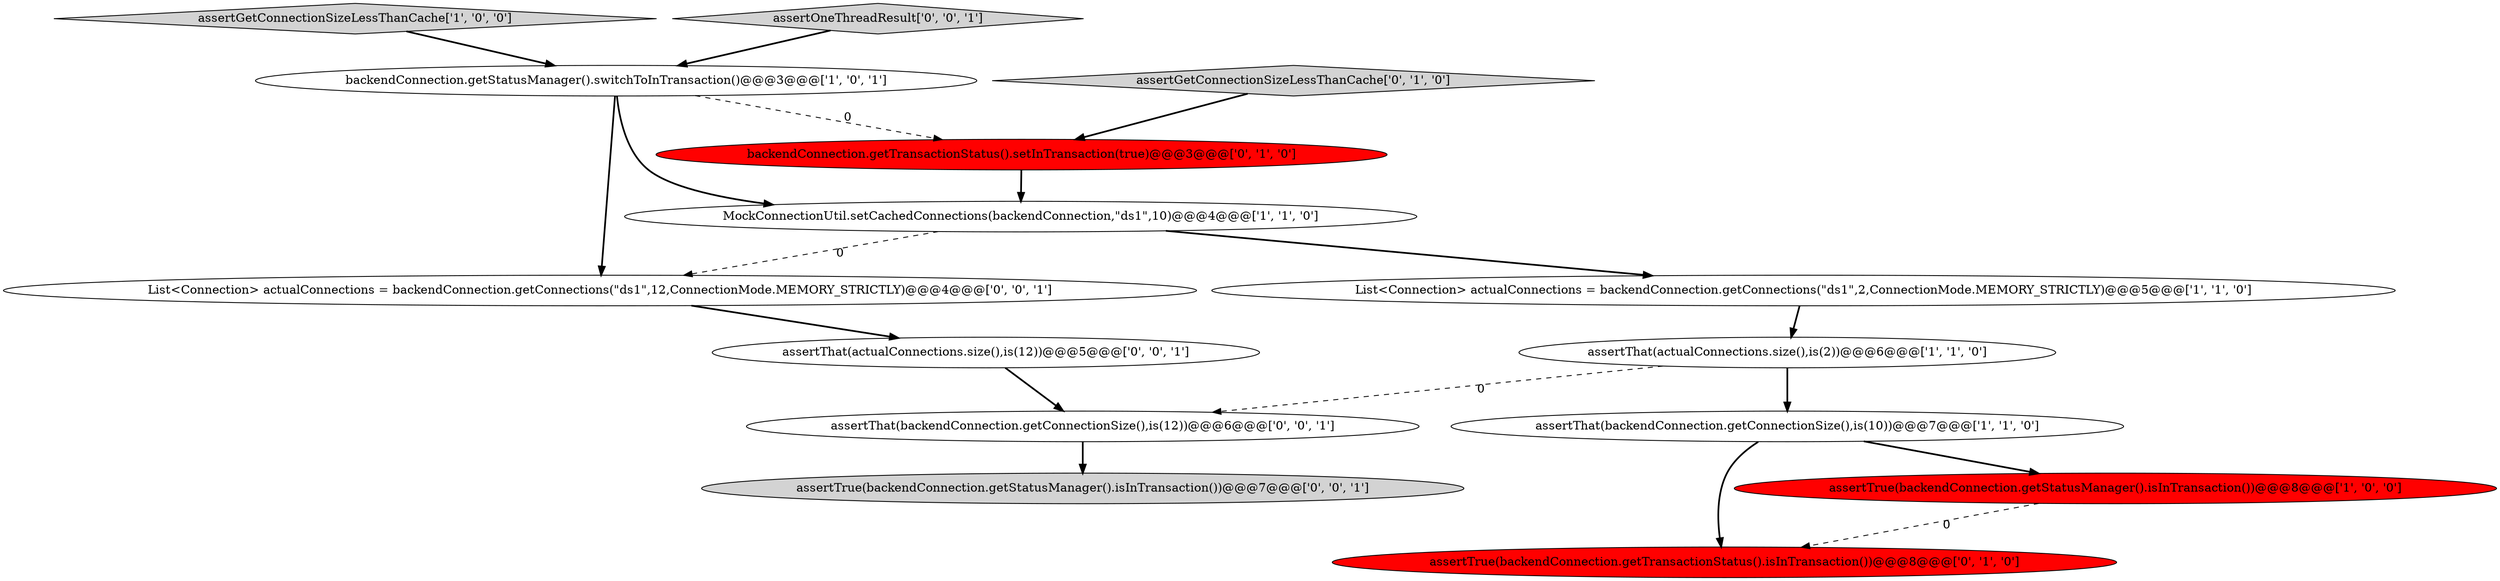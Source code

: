 digraph {
1 [style = filled, label = "assertGetConnectionSizeLessThanCache['1', '0', '0']", fillcolor = lightgray, shape = diamond image = "AAA0AAABBB1BBB"];
13 [style = filled, label = "assertTrue(backendConnection.getStatusManager().isInTransaction())@@@7@@@['0', '0', '1']", fillcolor = lightgray, shape = ellipse image = "AAA0AAABBB3BBB"];
9 [style = filled, label = "assertGetConnectionSizeLessThanCache['0', '1', '0']", fillcolor = lightgray, shape = diamond image = "AAA0AAABBB2BBB"];
5 [style = filled, label = "List<Connection> actualConnections = backendConnection.getConnections(\"ds1\",2,ConnectionMode.MEMORY_STRICTLY)@@@5@@@['1', '1', '0']", fillcolor = white, shape = ellipse image = "AAA0AAABBB1BBB"];
3 [style = filled, label = "assertTrue(backendConnection.getStatusManager().isInTransaction())@@@8@@@['1', '0', '0']", fillcolor = red, shape = ellipse image = "AAA1AAABBB1BBB"];
8 [style = filled, label = "backendConnection.getTransactionStatus().setInTransaction(true)@@@3@@@['0', '1', '0']", fillcolor = red, shape = ellipse image = "AAA1AAABBB2BBB"];
10 [style = filled, label = "assertThat(actualConnections.size(),is(12))@@@5@@@['0', '0', '1']", fillcolor = white, shape = ellipse image = "AAA0AAABBB3BBB"];
14 [style = filled, label = "assertOneThreadResult['0', '0', '1']", fillcolor = lightgray, shape = diamond image = "AAA0AAABBB3BBB"];
7 [style = filled, label = "assertTrue(backendConnection.getTransactionStatus().isInTransaction())@@@8@@@['0', '1', '0']", fillcolor = red, shape = ellipse image = "AAA1AAABBB2BBB"];
12 [style = filled, label = "assertThat(backendConnection.getConnectionSize(),is(12))@@@6@@@['0', '0', '1']", fillcolor = white, shape = ellipse image = "AAA0AAABBB3BBB"];
11 [style = filled, label = "List<Connection> actualConnections = backendConnection.getConnections(\"ds1\",12,ConnectionMode.MEMORY_STRICTLY)@@@4@@@['0', '0', '1']", fillcolor = white, shape = ellipse image = "AAA0AAABBB3BBB"];
0 [style = filled, label = "assertThat(backendConnection.getConnectionSize(),is(10))@@@7@@@['1', '1', '0']", fillcolor = white, shape = ellipse image = "AAA0AAABBB1BBB"];
6 [style = filled, label = "MockConnectionUtil.setCachedConnections(backendConnection,\"ds1\",10)@@@4@@@['1', '1', '0']", fillcolor = white, shape = ellipse image = "AAA0AAABBB1BBB"];
4 [style = filled, label = "backendConnection.getStatusManager().switchToInTransaction()@@@3@@@['1', '0', '1']", fillcolor = white, shape = ellipse image = "AAA0AAABBB1BBB"];
2 [style = filled, label = "assertThat(actualConnections.size(),is(2))@@@6@@@['1', '1', '0']", fillcolor = white, shape = ellipse image = "AAA0AAABBB1BBB"];
0->3 [style = bold, label=""];
6->11 [style = dashed, label="0"];
12->13 [style = bold, label=""];
2->12 [style = dashed, label="0"];
6->5 [style = bold, label=""];
5->2 [style = bold, label=""];
1->4 [style = bold, label=""];
2->0 [style = bold, label=""];
8->6 [style = bold, label=""];
14->4 [style = bold, label=""];
4->11 [style = bold, label=""];
9->8 [style = bold, label=""];
4->6 [style = bold, label=""];
11->10 [style = bold, label=""];
10->12 [style = bold, label=""];
3->7 [style = dashed, label="0"];
4->8 [style = dashed, label="0"];
0->7 [style = bold, label=""];
}
